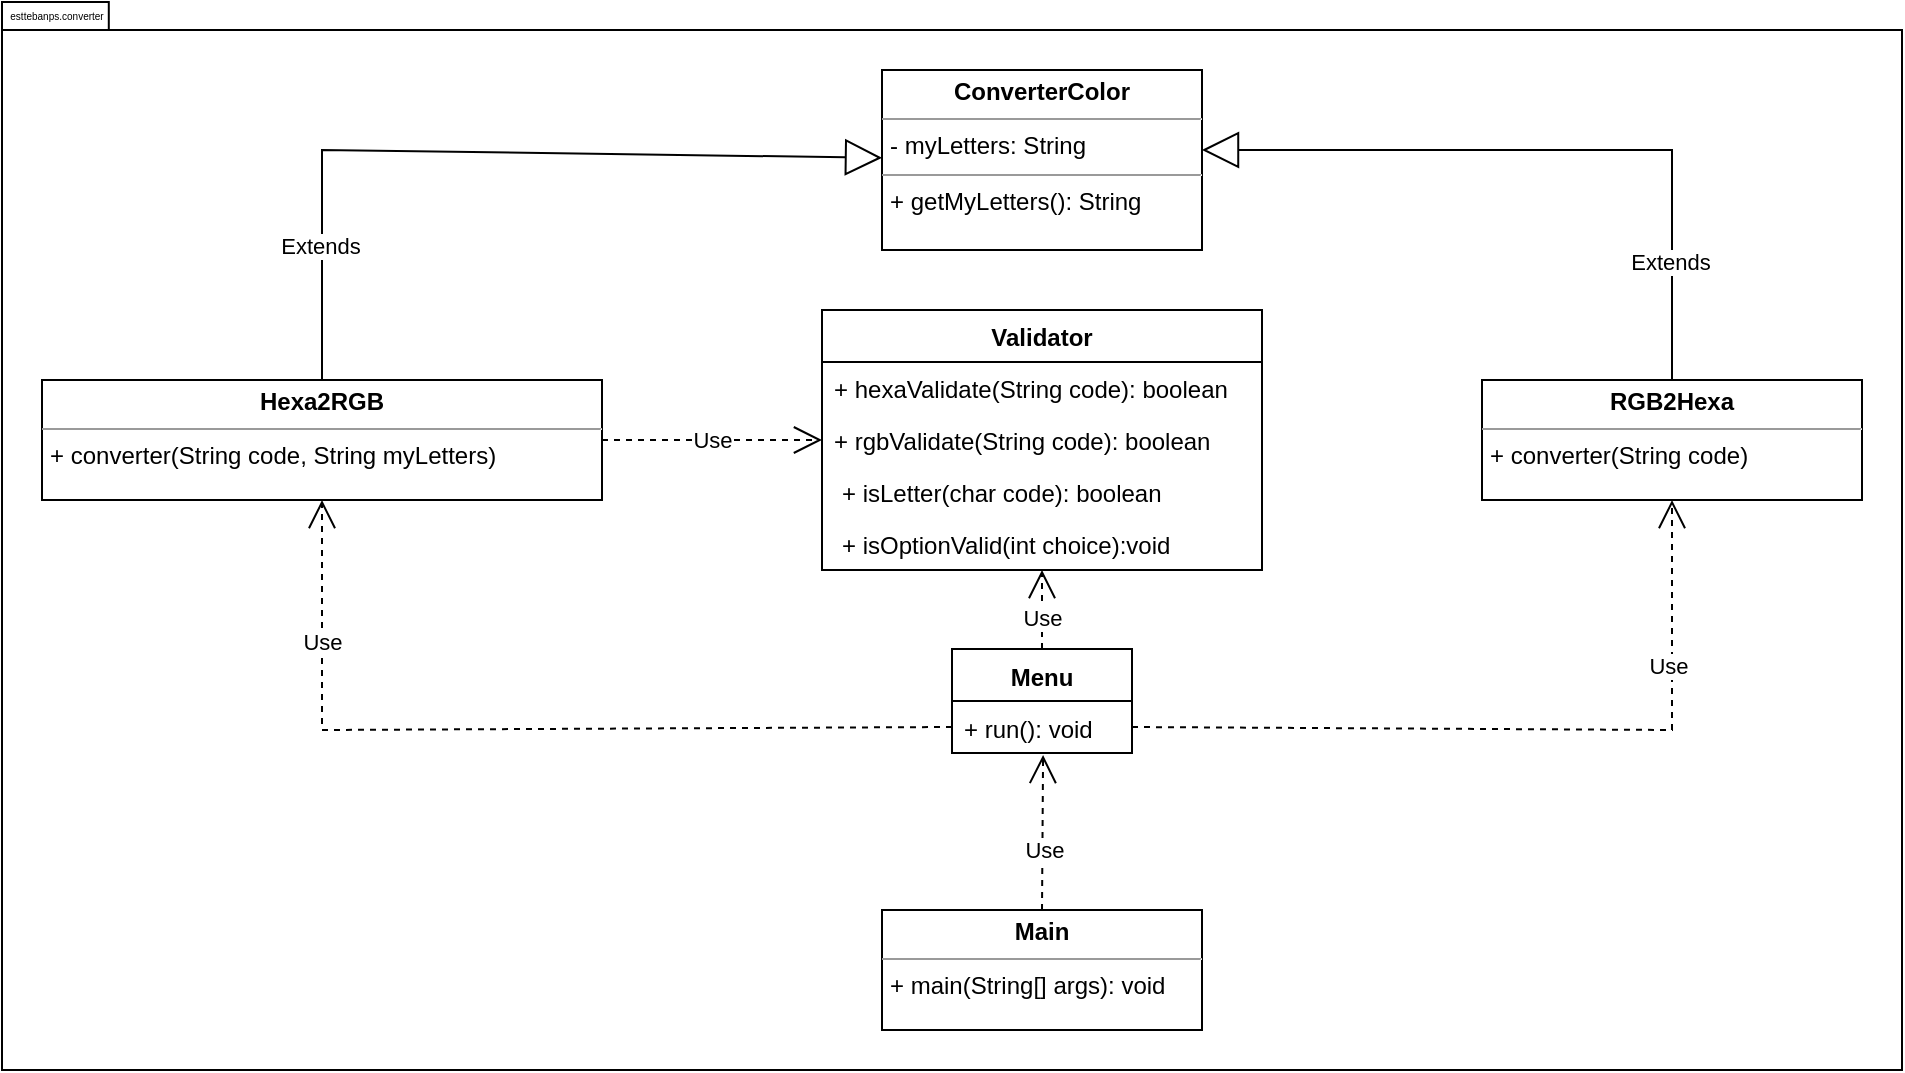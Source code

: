 <mxfile version="23.1.5" type="device">
  <diagram name="Page-1" id="c4acf3e9-155e-7222-9cf6-157b1a14988f">
    <mxGraphModel dx="1114" dy="664" grid="1" gridSize="10" guides="1" tooltips="1" connect="1" arrows="1" fold="1" page="1" pageScale="1" pageWidth="2339" pageHeight="3300" background="none" math="0" shadow="0">
      <root>
        <mxCell id="0" />
        <mxCell id="1" parent="0" />
        <mxCell id="MpVwaAUKZf7uQ-bDsImO-1" value="" style="shape=folder;fontStyle=1;spacingTop=10;tabWidth=40;tabHeight=14;tabPosition=left;html=1;whiteSpace=wrap;" parent="1" vertex="1">
          <mxGeometry x="800" y="46" width="950" height="534" as="geometry" />
        </mxCell>
        <mxCell id="1MnSLkCpfDYx5LCEo9XZ-2" value="&lt;p style=&quot;margin:0px;margin-top:4px;text-align:center;&quot;&gt;&lt;b&gt;ConverterColor&lt;/b&gt;&lt;/p&gt;&lt;hr size=&quot;1&quot;&gt;&lt;p style=&quot;margin:0px;margin-left:4px;&quot;&gt;- myLetters&lt;span style=&quot;background-color: initial;&quot;&gt;: String&lt;/span&gt;&lt;/p&gt;&lt;hr size=&quot;1&quot;&gt;&lt;p style=&quot;margin:0px;margin-left:4px;&quot;&gt;+&amp;nbsp;getMyLetters&lt;span style=&quot;background-color: initial;&quot;&gt;(): String&lt;/span&gt;&lt;/p&gt;" style="verticalAlign=top;align=left;overflow=fill;html=1;whiteSpace=wrap;" parent="1" vertex="1">
          <mxGeometry x="1240" y="80" width="160" height="90" as="geometry" />
        </mxCell>
        <mxCell id="1MnSLkCpfDYx5LCEo9XZ-3" value="&lt;p style=&quot;margin:0px;margin-top:4px;text-align:center;&quot;&gt;&lt;b&gt;Hexa2RGB&lt;/b&gt;&lt;/p&gt;&lt;hr size=&quot;1&quot;&gt;&lt;p style=&quot;margin:0px;margin-left:4px;&quot;&gt;&lt;/p&gt;&lt;p style=&quot;margin:0px;margin-left:4px;&quot;&gt;&lt;span style=&quot;background-color: initial;&quot;&gt;+ converter(String code, String myLetters)&lt;/span&gt;&lt;br&gt;&lt;/p&gt;" style="verticalAlign=top;align=left;overflow=fill;html=1;whiteSpace=wrap;" parent="1" vertex="1">
          <mxGeometry x="820" y="235" width="280" height="60" as="geometry" />
        </mxCell>
        <mxCell id="1MnSLkCpfDYx5LCEo9XZ-5" value="Extends" style="endArrow=block;endSize=16;endFill=0;html=1;rounded=0;exitX=0.5;exitY=0;exitDx=0;exitDy=0;" parent="1" target="1MnSLkCpfDYx5LCEo9XZ-2" edge="1" source="1MnSLkCpfDYx5LCEo9XZ-3">
          <mxGeometry x="-0.66" y="1" width="160" relative="1" as="geometry">
            <mxPoint x="1080" y="200" as="sourcePoint" />
            <mxPoint x="1040" y="270" as="targetPoint" />
            <Array as="points">
              <mxPoint x="960" y="120" />
            </Array>
            <mxPoint as="offset" />
          </mxGeometry>
        </mxCell>
        <mxCell id="1MnSLkCpfDYx5LCEo9XZ-10" value="&lt;p style=&quot;margin:0px;margin-top:4px;text-align:center;&quot;&gt;&lt;b&gt;RGB2Hexa&lt;/b&gt;&lt;/p&gt;&lt;hr size=&quot;1&quot;&gt;&lt;p style=&quot;margin:0px;margin-left:4px;&quot;&gt;&lt;/p&gt;&lt;p style=&quot;margin:0px;margin-left:4px;&quot;&gt;&lt;span style=&quot;background-color: initial;&quot;&gt;+ converter(String code)&lt;/span&gt;&lt;br&gt;&lt;/p&gt;" style="verticalAlign=top;align=left;overflow=fill;html=1;whiteSpace=wrap;container=0;" parent="1" vertex="1">
          <mxGeometry x="1540" y="235" width="190" height="60" as="geometry" />
        </mxCell>
        <mxCell id="1MnSLkCpfDYx5LCEo9XZ-11" value="Extends" style="endArrow=block;endSize=16;endFill=0;html=1;rounded=0;exitX=0.5;exitY=0;exitDx=0;exitDy=0;entryX=1;entryY=0.5;entryDx=0;entryDy=0;" parent="1" edge="1" source="1MnSLkCpfDYx5LCEo9XZ-10">
          <mxGeometry x="-0.66" y="1" width="160" relative="1" as="geometry">
            <mxPoint x="1560" y="198" as="sourcePoint" />
            <mxPoint x="1400" y="120" as="targetPoint" />
            <Array as="points">
              <mxPoint x="1635" y="120" />
            </Array>
            <mxPoint as="offset" />
          </mxGeometry>
        </mxCell>
        <mxCell id="1MnSLkCpfDYx5LCEo9XZ-16" value="&lt;p style=&quot;margin:0px;margin-top:4px;text-align:center;&quot;&gt;&lt;b&gt;Main&lt;/b&gt;&lt;/p&gt;&lt;hr size=&quot;1&quot;&gt;&lt;p style=&quot;margin:0px;margin-left:4px;&quot;&gt;&lt;/p&gt;&lt;p style=&quot;margin:0px;margin-left:4px;&quot;&gt;+ main(String[] args): void&lt;/p&gt;" style="verticalAlign=top;align=left;overflow=fill;html=1;whiteSpace=wrap;" parent="1" vertex="1">
          <mxGeometry x="1240" y="500" width="160" height="60" as="geometry" />
        </mxCell>
        <mxCell id="1MnSLkCpfDYx5LCEo9XZ-17" value="Use" style="endArrow=open;endSize=12;dashed=1;html=1;rounded=0;entryX=0.5;entryY=1;entryDx=0;entryDy=0;exitX=1;exitY=0.5;exitDx=0;exitDy=0;" parent="1" source="UwyToUtANlLcH1BugkyY-2" target="1MnSLkCpfDYx5LCEo9XZ-10" edge="1">
          <mxGeometry x="0.57" y="2" width="160" relative="1" as="geometry">
            <mxPoint x="1300" y="270" as="sourcePoint" />
            <mxPoint x="1460" y="270" as="targetPoint" />
            <Array as="points">
              <mxPoint x="1635" y="410" />
            </Array>
            <mxPoint as="offset" />
          </mxGeometry>
        </mxCell>
        <mxCell id="1MnSLkCpfDYx5LCEo9XZ-18" value="Use" style="endArrow=open;endSize=12;dashed=1;html=1;rounded=0;exitX=0;exitY=0.5;exitDx=0;exitDy=0;entryX=0.5;entryY=1;entryDx=0;entryDy=0;" parent="1" source="UwyToUtANlLcH1BugkyY-2" target="1MnSLkCpfDYx5LCEo9XZ-3" edge="1">
          <mxGeometry x="0.67" width="160" relative="1" as="geometry">
            <mxPoint x="1411" y="380" as="sourcePoint" />
            <mxPoint x="1570" y="290" as="targetPoint" />
            <Array as="points">
              <mxPoint x="960" y="410" />
            </Array>
            <mxPoint as="offset" />
          </mxGeometry>
        </mxCell>
        <mxCell id="MpVwaAUKZf7uQ-bDsImO-2" value="esttebanps.converter" style="text;html=1;align=center;verticalAlign=middle;whiteSpace=wrap;rounded=0;fontSize=5;" parent="1" vertex="1">
          <mxGeometry x="808" y="47" width="39" height="9" as="geometry" />
        </mxCell>
        <mxCell id="MpVwaAUKZf7uQ-bDsImO-3" value="Validator" style="swimlane;fontStyle=1;align=center;verticalAlign=top;childLayout=stackLayout;horizontal=1;startSize=26;horizontalStack=0;resizeParent=1;resizeParentMax=0;resizeLast=0;collapsible=1;marginBottom=0;whiteSpace=wrap;html=1;" parent="1" vertex="1">
          <mxGeometry x="1210" y="200" width="220" height="130" as="geometry" />
        </mxCell>
        <mxCell id="MpVwaAUKZf7uQ-bDsImO-7" value="+ hexaValidate(String code): boolean" style="text;strokeColor=none;fillColor=none;align=left;verticalAlign=top;spacingLeft=4;spacingRight=4;overflow=hidden;rotatable=0;points=[[0,0.5],[1,0.5]];portConstraint=eastwest;whiteSpace=wrap;html=1;" parent="MpVwaAUKZf7uQ-bDsImO-3" vertex="1">
          <mxGeometry y="26" width="220" height="26" as="geometry" />
        </mxCell>
        <mxCell id="MpVwaAUKZf7uQ-bDsImO-6" value="+ rgbValidate(String code): boolean" style="text;strokeColor=none;fillColor=none;align=left;verticalAlign=top;spacingLeft=4;spacingRight=4;overflow=hidden;rotatable=0;points=[[0,0.5],[1,0.5]];portConstraint=eastwest;whiteSpace=wrap;html=1;" parent="MpVwaAUKZf7uQ-bDsImO-3" vertex="1">
          <mxGeometry y="52" width="220" height="26" as="geometry" />
        </mxCell>
        <mxCell id="UwyToUtANlLcH1BugkyY-10" value="&lt;p style=&quot;margin: 0px 0px 0px 4px;&quot;&gt;+ isLetter(char&amp;nbsp;&lt;font face=&quot;Helvetica&quot;&gt;code&lt;/font&gt;): boolean&lt;/p&gt;" style="text;strokeColor=none;fillColor=none;align=left;verticalAlign=top;spacingLeft=4;spacingRight=4;overflow=hidden;rotatable=0;points=[[0,0.5],[1,0.5]];portConstraint=eastwest;whiteSpace=wrap;html=1;" vertex="1" parent="MpVwaAUKZf7uQ-bDsImO-3">
          <mxGeometry y="78" width="220" height="26" as="geometry" />
        </mxCell>
        <mxCell id="UwyToUtANlLcH1BugkyY-13" value="&lt;p style=&quot;margin: 0px 0px 0px 4px;&quot;&gt;+ isOptionValid(int choice):void&lt;/p&gt;" style="text;strokeColor=none;fillColor=none;align=left;verticalAlign=top;spacingLeft=4;spacingRight=4;overflow=hidden;rotatable=0;points=[[0,0.5],[1,0.5]];portConstraint=eastwest;whiteSpace=wrap;html=1;" vertex="1" parent="MpVwaAUKZf7uQ-bDsImO-3">
          <mxGeometry y="104" width="220" height="26" as="geometry" />
        </mxCell>
        <mxCell id="UwyToUtANlLcH1BugkyY-1" value="Menu" style="swimlane;fontStyle=1;align=center;verticalAlign=top;childLayout=stackLayout;horizontal=1;startSize=26;horizontalStack=0;resizeParent=1;resizeParentMax=0;resizeLast=0;collapsible=1;marginBottom=0;whiteSpace=wrap;html=1;" vertex="1" parent="1">
          <mxGeometry x="1275" y="369.5" width="90" height="52" as="geometry" />
        </mxCell>
        <mxCell id="UwyToUtANlLcH1BugkyY-2" value="+ run(): void" style="text;strokeColor=none;fillColor=none;align=left;verticalAlign=top;spacingLeft=4;spacingRight=4;overflow=hidden;rotatable=0;points=[[0,0.5],[1,0.5]];portConstraint=eastwest;whiteSpace=wrap;html=1;" vertex="1" parent="UwyToUtANlLcH1BugkyY-1">
          <mxGeometry y="26" width="90" height="26" as="geometry" />
        </mxCell>
        <mxCell id="UwyToUtANlLcH1BugkyY-5" value="Use" style="endArrow=open;endSize=12;dashed=1;html=1;rounded=0;entryX=0.506;entryY=1.038;entryDx=0;entryDy=0;exitX=0.5;exitY=0;exitDx=0;exitDy=0;entryPerimeter=0;" edge="1" parent="1" source="1MnSLkCpfDYx5LCEo9XZ-16" target="UwyToUtANlLcH1BugkyY-2">
          <mxGeometry x="-0.22" y="-1" width="160" relative="1" as="geometry">
            <mxPoint x="1520" y="489" as="sourcePoint" />
            <mxPoint x="1590" y="370" as="targetPoint" />
            <Array as="points" />
            <mxPoint as="offset" />
          </mxGeometry>
        </mxCell>
        <mxCell id="UwyToUtANlLcH1BugkyY-9" value="Use" style="endArrow=open;endSize=12;dashed=1;html=1;rounded=0;exitX=0.5;exitY=0;exitDx=0;exitDy=0;" edge="1" parent="1" source="UwyToUtANlLcH1BugkyY-1">
          <mxGeometry x="-0.137" width="160" relative="1" as="geometry">
            <mxPoint x="1410" y="549" as="sourcePoint" />
            <mxPoint x="1320" y="330" as="targetPoint" />
            <Array as="points">
              <mxPoint x="1320" y="330" />
            </Array>
            <mxPoint y="1" as="offset" />
          </mxGeometry>
        </mxCell>
        <mxCell id="UwyToUtANlLcH1BugkyY-11" value="Use" style="endArrow=open;endSize=12;dashed=1;html=1;rounded=0;exitX=1;exitY=0.5;exitDx=0;exitDy=0;entryX=0;entryY=0.5;entryDx=0;entryDy=0;" edge="1" parent="1" source="1MnSLkCpfDYx5LCEo9XZ-3" target="MpVwaAUKZf7uQ-bDsImO-6">
          <mxGeometry width="160" relative="1" as="geometry">
            <mxPoint x="1250" y="350" as="sourcePoint" />
            <mxPoint x="1410" y="350" as="targetPoint" />
          </mxGeometry>
        </mxCell>
      </root>
    </mxGraphModel>
  </diagram>
</mxfile>
